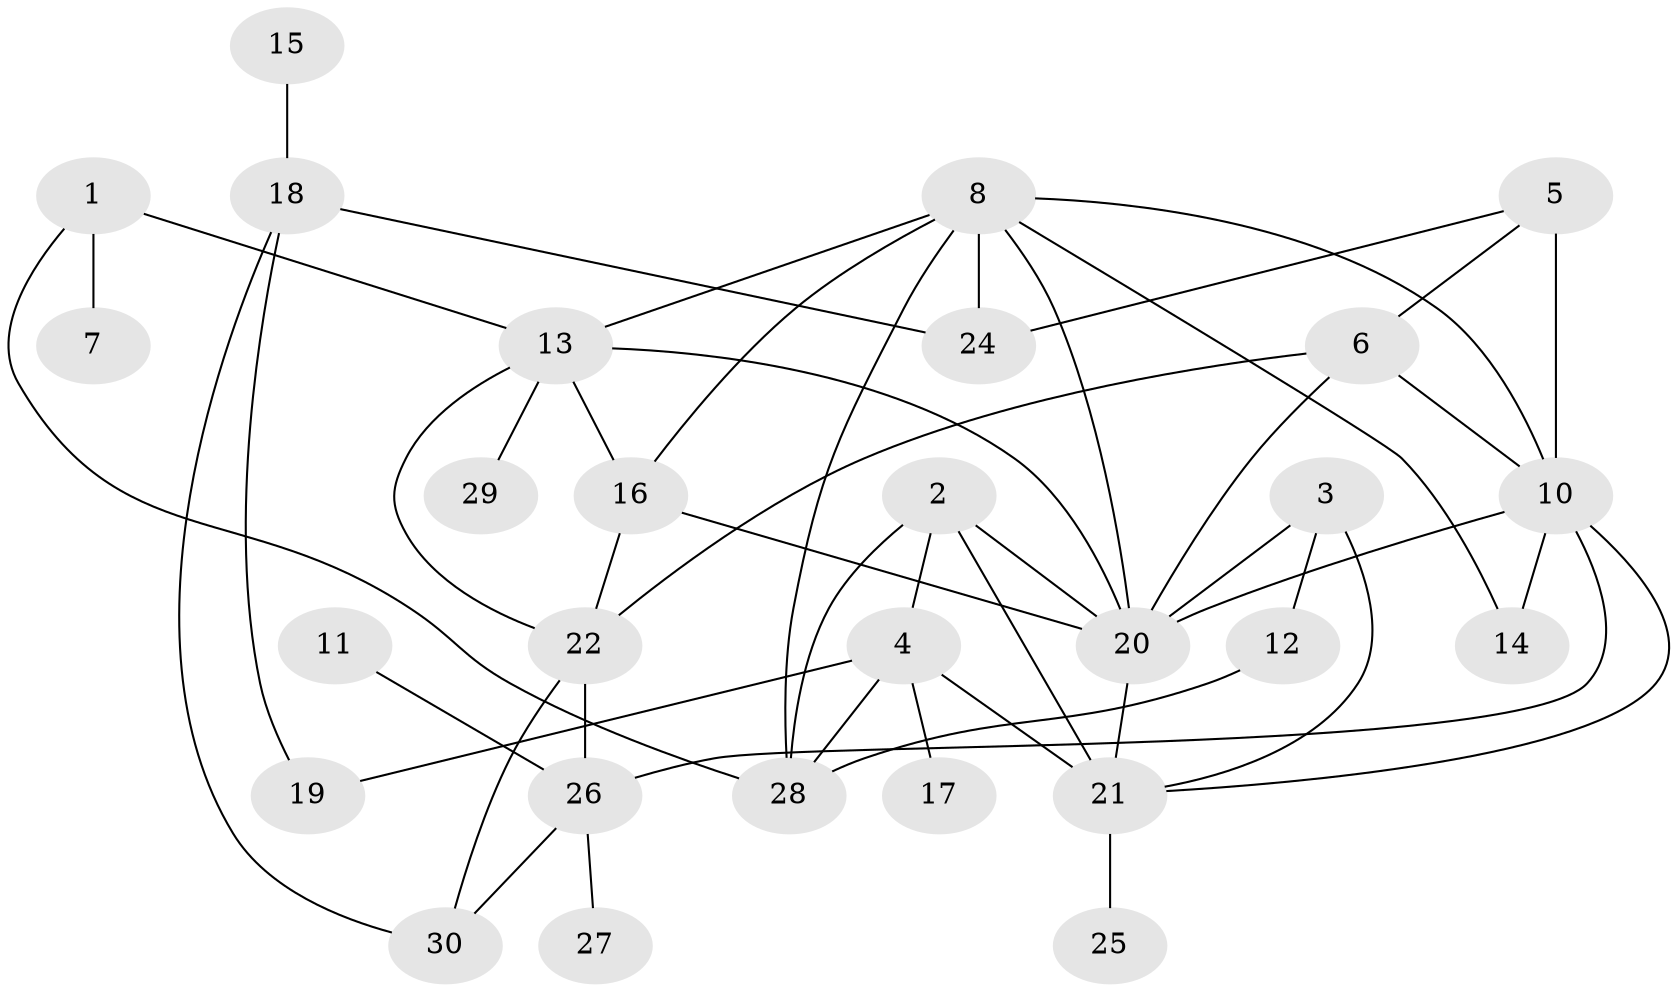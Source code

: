 // original degree distribution, {3: 0.19672131147540983, 5: 0.11475409836065574, 4: 0.14754098360655737, 2: 0.2786885245901639, 1: 0.18032786885245902, 7: 0.03278688524590164, 6: 0.01639344262295082, 0: 0.03278688524590164}
// Generated by graph-tools (version 1.1) at 2025/33/03/09/25 02:33:32]
// undirected, 28 vertices, 49 edges
graph export_dot {
graph [start="1"]
  node [color=gray90,style=filled];
  1;
  2;
  3;
  4;
  5;
  6;
  7;
  8;
  10;
  11;
  12;
  13;
  14;
  15;
  16;
  17;
  18;
  19;
  20;
  21;
  22;
  24;
  25;
  26;
  27;
  28;
  29;
  30;
  1 -- 7 [weight=1.0];
  1 -- 13 [weight=1.0];
  1 -- 28 [weight=1.0];
  2 -- 4 [weight=2.0];
  2 -- 20 [weight=1.0];
  2 -- 21 [weight=2.0];
  2 -- 28 [weight=1.0];
  3 -- 12 [weight=1.0];
  3 -- 20 [weight=1.0];
  3 -- 21 [weight=1.0];
  4 -- 17 [weight=1.0];
  4 -- 19 [weight=1.0];
  4 -- 21 [weight=1.0];
  4 -- 28 [weight=1.0];
  5 -- 6 [weight=1.0];
  5 -- 10 [weight=3.0];
  5 -- 24 [weight=1.0];
  6 -- 10 [weight=1.0];
  6 -- 20 [weight=1.0];
  6 -- 22 [weight=1.0];
  8 -- 10 [weight=1.0];
  8 -- 13 [weight=1.0];
  8 -- 14 [weight=1.0];
  8 -- 16 [weight=1.0];
  8 -- 20 [weight=1.0];
  8 -- 24 [weight=1.0];
  8 -- 28 [weight=1.0];
  10 -- 14 [weight=1.0];
  10 -- 20 [weight=1.0];
  10 -- 21 [weight=1.0];
  10 -- 26 [weight=1.0];
  11 -- 26 [weight=1.0];
  12 -- 28 [weight=2.0];
  13 -- 16 [weight=1.0];
  13 -- 20 [weight=1.0];
  13 -- 22 [weight=1.0];
  13 -- 29 [weight=1.0];
  15 -- 18 [weight=1.0];
  16 -- 20 [weight=1.0];
  16 -- 22 [weight=1.0];
  18 -- 19 [weight=1.0];
  18 -- 24 [weight=1.0];
  18 -- 30 [weight=1.0];
  20 -- 21 [weight=1.0];
  21 -- 25 [weight=1.0];
  22 -- 26 [weight=1.0];
  22 -- 30 [weight=1.0];
  26 -- 27 [weight=1.0];
  26 -- 30 [weight=1.0];
}
